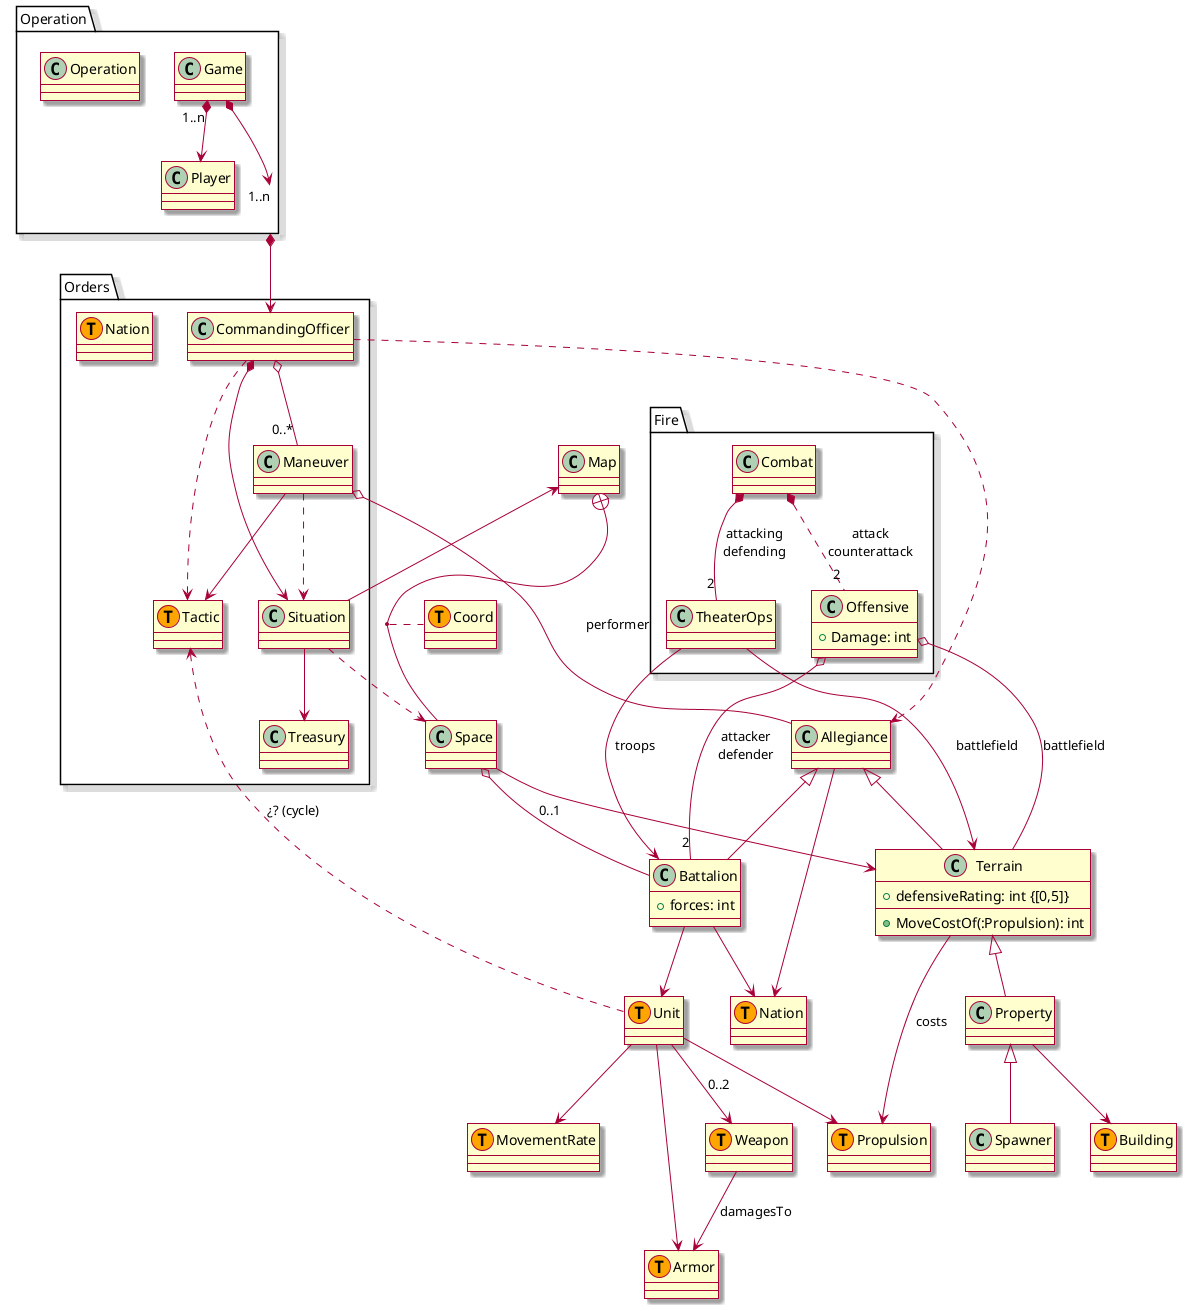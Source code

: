 ﻿@startuml
skin rose

class Propulsion <<(T, Orange)>>
class Terrain{
    +defensiveRating: int {[0,5]}
    +MoveCostOf(:Propulsion): int
}
class Building <<(T, Orange)>>
class Battalion{
    +forces: int
}
class Unit <<(T, Orange)>>
class MovementRate <<(T, Orange)>>
class Nation <<(T, Orange)>>
class Map
class Space
class Coord <<(T, orange)>>
class Armor <<(T, Orange)>>
class Weapon <<(T, Orange)>>
class Allegiance
class Spawner


package Operation
{
class Game
class Operation
class Player
}
package Orders{
class Nation <<(T, Orange)>>
class Tactic <<(T, Orange)>>
class Maneuver
class CommandingOfficer
class Situation
class Treasury
}

package Fire{
class Combat
class Offensive{
+Damage: int
}
class TheaterOps
}

Unit --> Propulsion
Unit --> MovementRate
Unit --> Armor
Map +-- Space
(Map, Space) .. Coord
Space --> Terrain
Terrain --> Propulsion : costs
Terrain -up-|> Allegiance
Battalion --> Nation
Battalion -up-|> Allegiance 
Allegiance --> Nation
Space o-- Battalion : 0..1
Battalion --> Unit
Property -u-|> Terrain
Property --> Building
Unit --> Weapon : 0..2
Weapon --> Armor : damagesTo
Spawner -up-|> Property

Offensive o--- "2" Battalion : attacker\ndefender
Offensive o--- Terrain : battlefield

CommandingOfficer o-- "0..*" Maneuver
CommandingOfficer *-> Situation
CommandingOfficer ..> Allegiance
CommandingOfficer ..> Tactic

Situation --> Map
Situation --> Treasury
Situation ..> Space

Maneuver o-- Allegiance : performer
Maneuver --> Tactic
Maneuver ..> Situation

Unit ..> Tactic : ¿? (cycle)

Combat *.. "2" Offensive : attack\ncounterattack
Combat *-- "2" TheaterOps : attacking\ndefending

TheaterOps --> Terrain : battlefield
TheaterOps --> Battalion : troops

Game *--> Operation
Game "1..n" *--> Player
Operation "1..n" *--> CommandingOfficer


@enduml